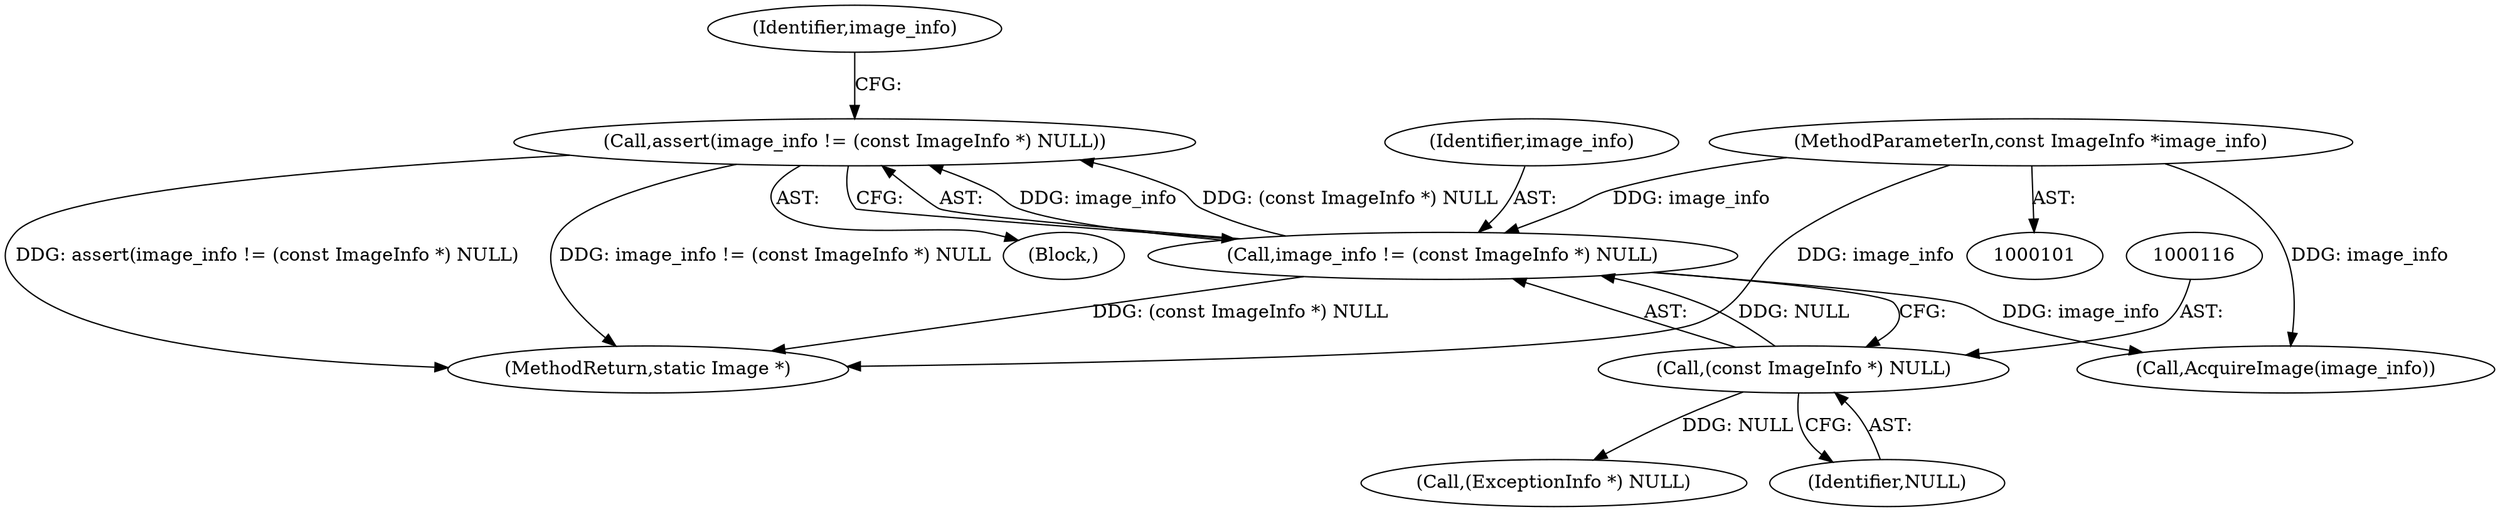 digraph "0_ImageMagick_f6e9d0d9955e85bdd7540b251cd50d598dacc5e6_39@API" {
"1000112" [label="(Call,assert(image_info != (const ImageInfo *) NULL))"];
"1000113" [label="(Call,image_info != (const ImageInfo *) NULL)"];
"1000102" [label="(MethodParameterIn,const ImageInfo *image_info)"];
"1000115" [label="(Call,(const ImageInfo *) NULL)"];
"1000114" [label="(Identifier,image_info)"];
"1000142" [label="(Call,(ExceptionInfo *) NULL)"];
"1000102" [label="(MethodParameterIn,const ImageInfo *image_info)"];
"1000113" [label="(Call,image_info != (const ImageInfo *) NULL)"];
"1000104" [label="(Block,)"];
"1000117" [label="(Identifier,NULL)"];
"1000121" [label="(Identifier,image_info)"];
"1000296" [label="(MethodReturn,static Image *)"];
"1000153" [label="(Call,AcquireImage(image_info))"];
"1000112" [label="(Call,assert(image_info != (const ImageInfo *) NULL))"];
"1000115" [label="(Call,(const ImageInfo *) NULL)"];
"1000112" -> "1000104"  [label="AST: "];
"1000112" -> "1000113"  [label="CFG: "];
"1000113" -> "1000112"  [label="AST: "];
"1000121" -> "1000112"  [label="CFG: "];
"1000112" -> "1000296"  [label="DDG: assert(image_info != (const ImageInfo *) NULL)"];
"1000112" -> "1000296"  [label="DDG: image_info != (const ImageInfo *) NULL"];
"1000113" -> "1000112"  [label="DDG: image_info"];
"1000113" -> "1000112"  [label="DDG: (const ImageInfo *) NULL"];
"1000113" -> "1000115"  [label="CFG: "];
"1000114" -> "1000113"  [label="AST: "];
"1000115" -> "1000113"  [label="AST: "];
"1000113" -> "1000296"  [label="DDG: (const ImageInfo *) NULL"];
"1000102" -> "1000113"  [label="DDG: image_info"];
"1000115" -> "1000113"  [label="DDG: NULL"];
"1000113" -> "1000153"  [label="DDG: image_info"];
"1000102" -> "1000101"  [label="AST: "];
"1000102" -> "1000296"  [label="DDG: image_info"];
"1000102" -> "1000153"  [label="DDG: image_info"];
"1000115" -> "1000117"  [label="CFG: "];
"1000116" -> "1000115"  [label="AST: "];
"1000117" -> "1000115"  [label="AST: "];
"1000115" -> "1000142"  [label="DDG: NULL"];
}
